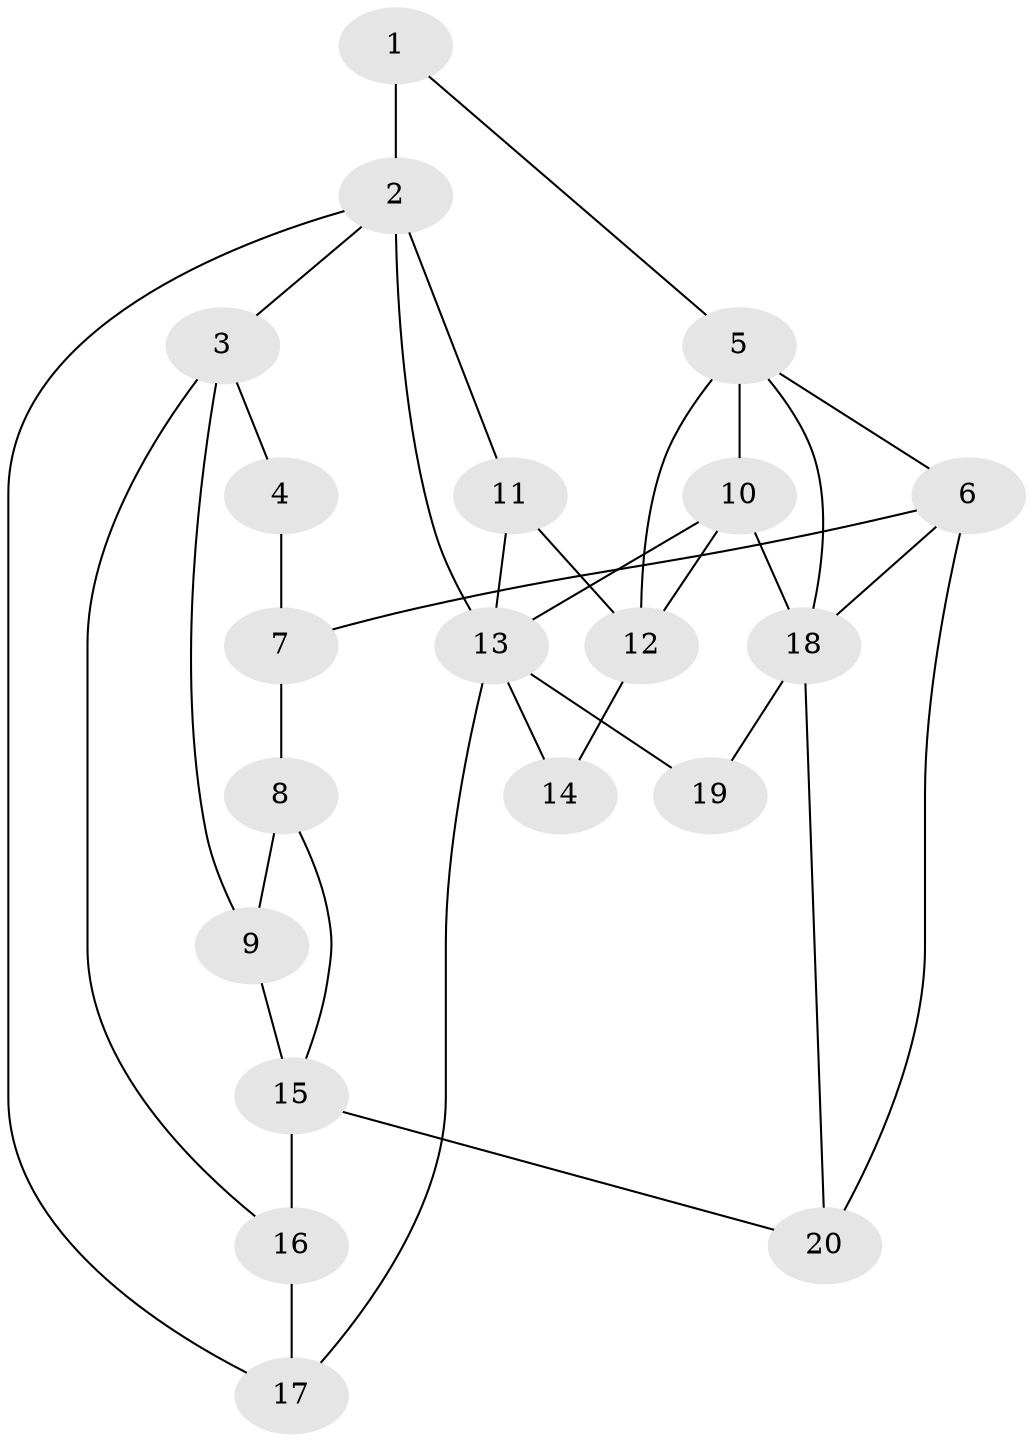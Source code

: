 // original degree distribution, {4: 0.21212121212121213, 5: 0.5757575757575758, 6: 0.18181818181818182, 3: 0.030303030303030304}
// Generated by graph-tools (version 1.1) at 2025/54/03/04/25 22:54:35]
// undirected, 20 vertices, 35 edges
graph export_dot {
  node [color=gray90,style=filled];
  1;
  2;
  3;
  4;
  5;
  6;
  7;
  8;
  9;
  10;
  11;
  12;
  13;
  14;
  15;
  16;
  17;
  18;
  19;
  20;
  1 -- 2 [weight=2.0];
  1 -- 5 [weight=1.0];
  2 -- 3 [weight=1.0];
  2 -- 11 [weight=1.0];
  2 -- 13 [weight=1.0];
  2 -- 17 [weight=1.0];
  3 -- 4 [weight=1.0];
  3 -- 9 [weight=1.0];
  3 -- 16 [weight=1.0];
  4 -- 7 [weight=2.0];
  5 -- 6 [weight=1.0];
  5 -- 10 [weight=2.0];
  5 -- 12 [weight=1.0];
  5 -- 18 [weight=1.0];
  6 -- 7 [weight=2.0];
  6 -- 18 [weight=1.0];
  6 -- 20 [weight=1.0];
  7 -- 8 [weight=2.0];
  8 -- 9 [weight=3.0];
  8 -- 15 [weight=1.0];
  9 -- 15 [weight=2.0];
  10 -- 12 [weight=1.0];
  10 -- 13 [weight=1.0];
  10 -- 18 [weight=1.0];
  11 -- 12 [weight=2.0];
  11 -- 13 [weight=1.0];
  12 -- 14 [weight=2.0];
  13 -- 14 [weight=1.0];
  13 -- 17 [weight=2.0];
  13 -- 19 [weight=4.0];
  15 -- 16 [weight=2.0];
  15 -- 20 [weight=1.0];
  16 -- 17 [weight=2.0];
  18 -- 19 [weight=2.0];
  18 -- 20 [weight=1.0];
}
